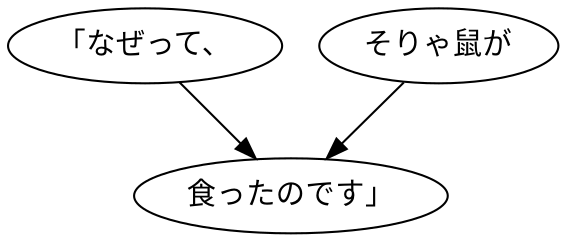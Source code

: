 digraph graph7700 {
	node0 [label="「なぜって、"];
	node1 [label="そりゃ鼠が"];
	node2 [label="食ったのです」"];
	node0 -> node2;
	node1 -> node2;
}
